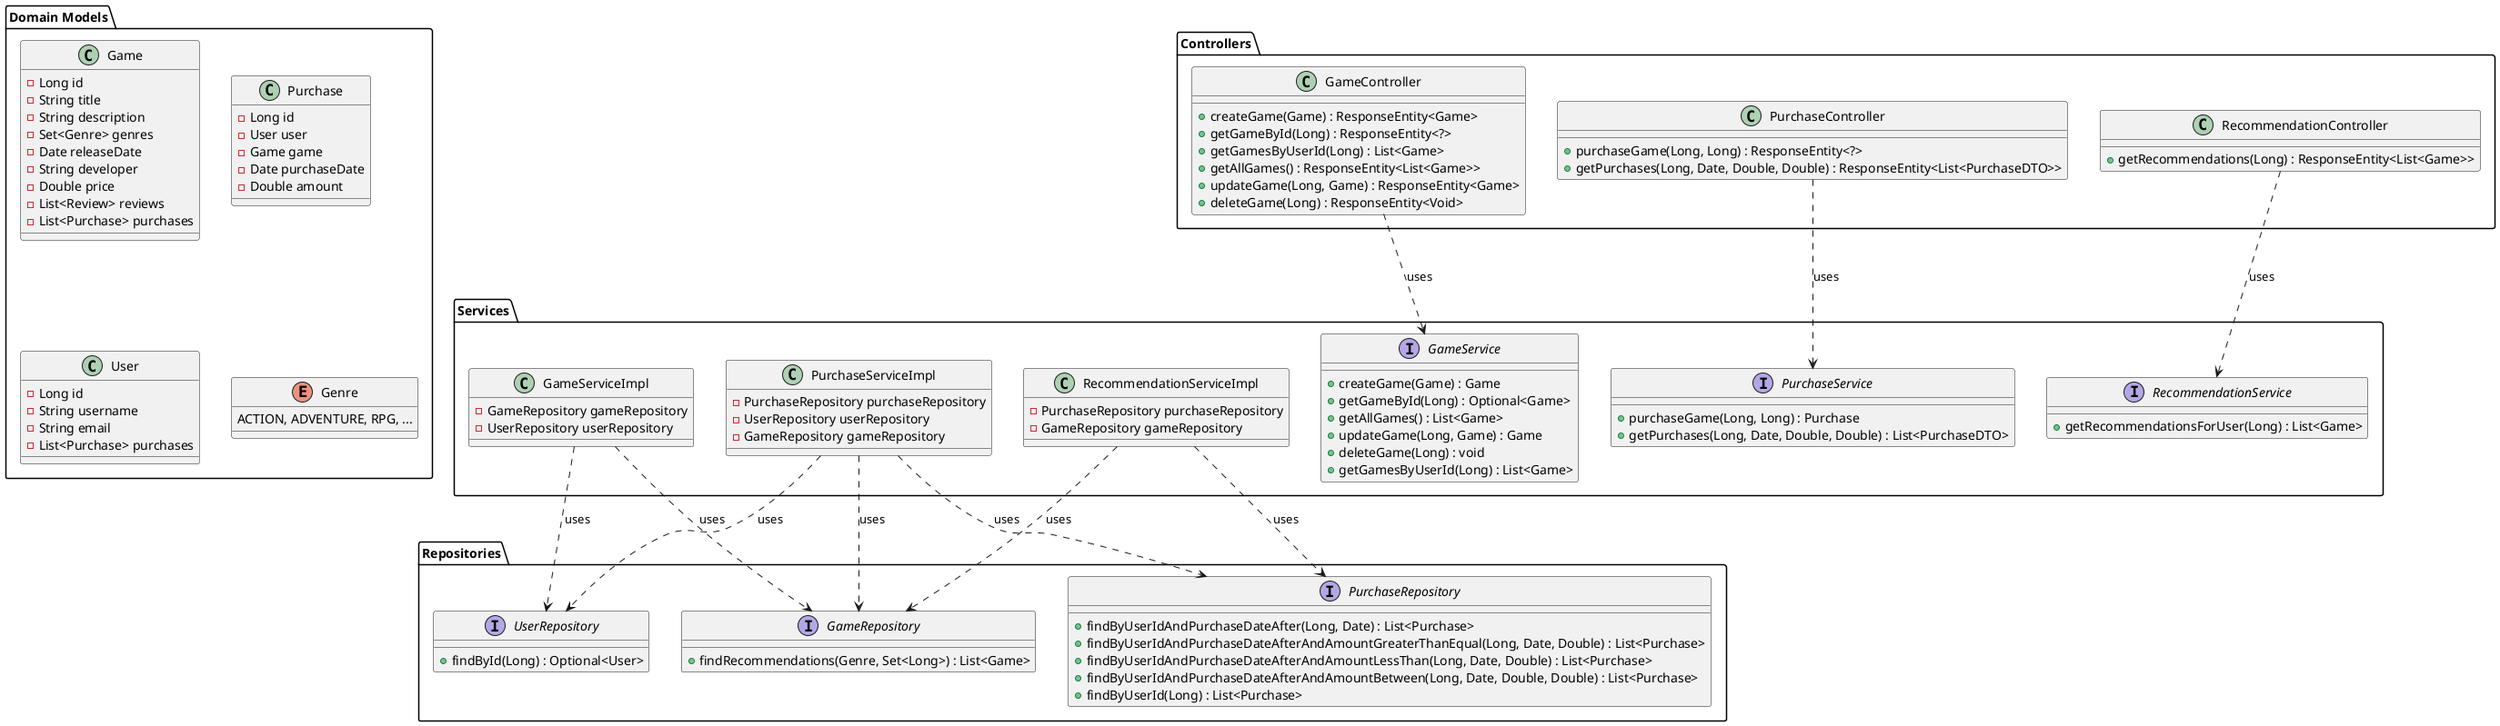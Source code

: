 @startuml GameHubPurchaseAndRecommendationLayer

package "Domain Models" {
    class Game {
        -Long id
        -String title
        -String description
        -Set<Genre> genres
        -Date releaseDate
        -String developer
        -Double price
        -List<Review> reviews
        -List<Purchase> purchases
    }

    class Purchase {
        -Long id
        -User user
        -Game game
        -Date purchaseDate
        -Double amount
    }

    class User {
        -Long id
        -String username
        -String email
        -List<Purchase> purchases
    }

    enum Genre {
        ACTION, ADVENTURE, RPG, ...
    }
}

package "Controllers" {
    class GameController {
        +createGame(Game) : ResponseEntity<Game>
        +getGameById(Long) : ResponseEntity<?>
        +getGamesByUserId(Long) : List<Game>
        +getAllGames() : ResponseEntity<List<Game>>
        +updateGame(Long, Game) : ResponseEntity<Game>
        +deleteGame(Long) : ResponseEntity<Void>
    }

    class PurchaseController {
        +purchaseGame(Long, Long) : ResponseEntity<?>
        +getPurchases(Long, Date, Double, Double) : ResponseEntity<List<PurchaseDTO>>
    }

    class RecommendationController {
        +getRecommendations(Long) : ResponseEntity<List<Game>>
    }
}

package "Services" {
    interface GameService {
        +createGame(Game) : Game
        +getGameById(Long) : Optional<Game>
        +getAllGames() : List<Game>
        +updateGame(Long, Game) : Game
        +deleteGame(Long) : void
        +getGamesByUserId(Long) : List<Game>
    }

    interface PurchaseService {
        +purchaseGame(Long, Long) : Purchase
        +getPurchases(Long, Date, Double, Double) : List<PurchaseDTO>
    }

    interface RecommendationService {
        +getRecommendationsForUser(Long) : List<Game>
    }

    class GameServiceImpl {
        -GameRepository gameRepository
        -UserRepository userRepository
    }

    class PurchaseServiceImpl {
        -PurchaseRepository purchaseRepository
        -UserRepository userRepository
        -GameRepository gameRepository
    }

    class RecommendationServiceImpl {
        -PurchaseRepository purchaseRepository
        -GameRepository gameRepository
    }
}

package "Repositories" {
    interface GameRepository {
        +findRecommendations(Genre, Set<Long>) : List<Game>
    }

    interface PurchaseRepository {
        +findByUserIdAndPurchaseDateAfter(Long, Date) : List<Purchase>
        +findByUserIdAndPurchaseDateAfterAndAmountGreaterThanEqual(Long, Date, Double) : List<Purchase>
        +findByUserIdAndPurchaseDateAfterAndAmountLessThan(Long, Date, Double) : List<Purchase>
        +findByUserIdAndPurchaseDateAfterAndAmountBetween(Long, Date, Double, Double) : List<Purchase>
        +findByUserId(Long) : List<Purchase>
    }

    interface UserRepository {
        +findById(Long) : Optional<User>
    }
}

GameController ..> GameService : uses
PurchaseController ..> PurchaseService : uses
RecommendationController ..> RecommendationService : uses

GameServiceImpl ..> GameRepository : uses
GameServiceImpl ..> UserRepository : uses
PurchaseServiceImpl ..> PurchaseRepository : uses
PurchaseServiceImpl ..> GameRepository : uses
PurchaseServiceImpl ..> UserRepository : uses
RecommendationServiceImpl ..> GameRepository : uses
RecommendationServiceImpl ..> PurchaseRepository : uses

@enduml